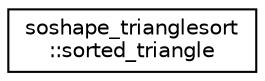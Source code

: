 digraph "Graphical Class Hierarchy"
{
 // LATEX_PDF_SIZE
  edge [fontname="Helvetica",fontsize="10",labelfontname="Helvetica",labelfontsize="10"];
  node [fontname="Helvetica",fontsize="10",shape=record];
  rankdir="LR";
  Node0 [label="soshape_trianglesort\l::sorted_triangle",height=0.2,width=0.4,color="black", fillcolor="white", style="filled",URL="$structsoshape__trianglesort_1_1sorted__triangle.html",tooltip=" "];
}
